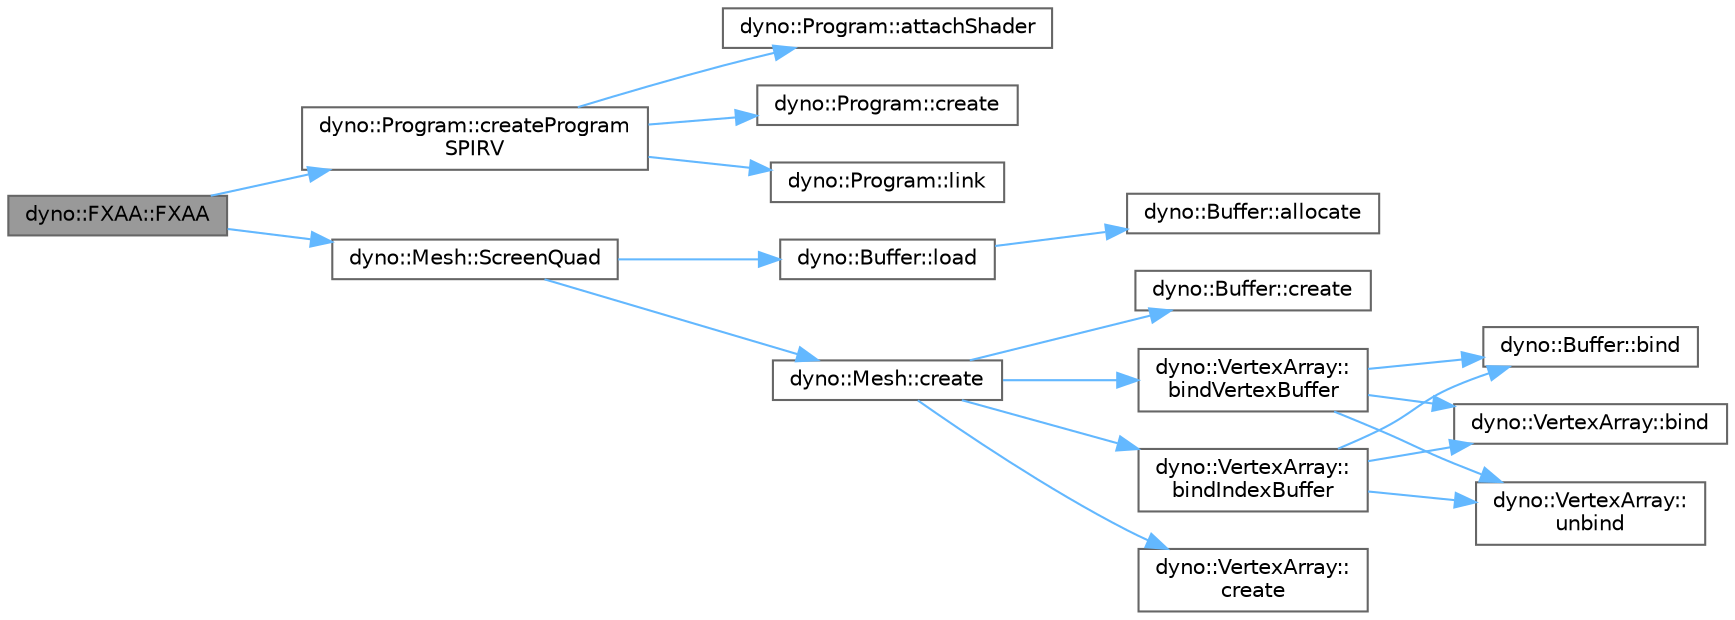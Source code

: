 digraph "dyno::FXAA::FXAA"
{
 // LATEX_PDF_SIZE
  bgcolor="transparent";
  edge [fontname=Helvetica,fontsize=10,labelfontname=Helvetica,labelfontsize=10];
  node [fontname=Helvetica,fontsize=10,shape=box,height=0.2,width=0.4];
  rankdir="LR";
  Node1 [id="Node000001",label="dyno::FXAA::FXAA",height=0.2,width=0.4,color="gray40", fillcolor="grey60", style="filled", fontcolor="black",tooltip=" "];
  Node1 -> Node2 [id="edge1_Node000001_Node000002",color="steelblue1",style="solid",tooltip=" "];
  Node2 [id="Node000002",label="dyno::Program::createProgram\lSPIRV",height=0.2,width=0.4,color="grey40", fillcolor="white", style="filled",URL="$classdyno_1_1_program.html#a1e85d6879c748bd42e78757cc7532528",tooltip=" "];
  Node2 -> Node3 [id="edge2_Node000002_Node000003",color="steelblue1",style="solid",tooltip=" "];
  Node3 [id="Node000003",label="dyno::Program::attachShader",height=0.2,width=0.4,color="grey40", fillcolor="white", style="filled",URL="$classdyno_1_1_program.html#afa2c4a16d6acc9ff7e7962a678c7ab4a",tooltip=" "];
  Node2 -> Node4 [id="edge3_Node000002_Node000004",color="steelblue1",style="solid",tooltip=" "];
  Node4 [id="Node000004",label="dyno::Program::create",height=0.2,width=0.4,color="grey40", fillcolor="white", style="filled",URL="$classdyno_1_1_program.html#a38efacc9b670969f37cd56a8623b038f",tooltip=" "];
  Node2 -> Node5 [id="edge4_Node000002_Node000005",color="steelblue1",style="solid",tooltip=" "];
  Node5 [id="Node000005",label="dyno::Program::link",height=0.2,width=0.4,color="grey40", fillcolor="white", style="filled",URL="$classdyno_1_1_program.html#ad075fb3f79a25a3092dfcab0020081fd",tooltip=" "];
  Node1 -> Node6 [id="edge5_Node000001_Node000006",color="steelblue1",style="solid",tooltip=" "];
  Node6 [id="Node000006",label="dyno::Mesh::ScreenQuad",height=0.2,width=0.4,color="grey40", fillcolor="white", style="filled",URL="$classdyno_1_1_mesh.html#ad276129b4f6fdd5fa5f3b99f3b095c5f",tooltip=" "];
  Node6 -> Node7 [id="edge6_Node000006_Node000007",color="steelblue1",style="solid",tooltip=" "];
  Node7 [id="Node000007",label="dyno::Mesh::create",height=0.2,width=0.4,color="grey40", fillcolor="white", style="filled",URL="$classdyno_1_1_mesh.html#a2ff01fa6255130fbe81fe0d72daaddee",tooltip=" "];
  Node7 -> Node8 [id="edge7_Node000007_Node000008",color="steelblue1",style="solid",tooltip=" "];
  Node8 [id="Node000008",label="dyno::VertexArray::\lbindIndexBuffer",height=0.2,width=0.4,color="grey40", fillcolor="white", style="filled",URL="$classdyno_1_1_vertex_array.html#a16b38c29033fd511e6dcd47931971947",tooltip=" "];
  Node8 -> Node9 [id="edge8_Node000008_Node000009",color="steelblue1",style="solid",tooltip=" "];
  Node9 [id="Node000009",label="dyno::Buffer::bind",height=0.2,width=0.4,color="grey40", fillcolor="white", style="filled",URL="$classdyno_1_1_buffer.html#a1b720b861d5313330ba569f324faeaf2",tooltip=" "];
  Node8 -> Node10 [id="edge9_Node000008_Node000010",color="steelblue1",style="solid",tooltip=" "];
  Node10 [id="Node000010",label="dyno::VertexArray::bind",height=0.2,width=0.4,color="grey40", fillcolor="white", style="filled",URL="$classdyno_1_1_vertex_array.html#a7bf87d6e04ba0fd394a1b7f652ef6f93",tooltip=" "];
  Node8 -> Node11 [id="edge10_Node000008_Node000011",color="steelblue1",style="solid",tooltip=" "];
  Node11 [id="Node000011",label="dyno::VertexArray::\lunbind",height=0.2,width=0.4,color="grey40", fillcolor="white", style="filled",URL="$classdyno_1_1_vertex_array.html#a1229a2c233851d00fd63518648418d14",tooltip=" "];
  Node7 -> Node12 [id="edge11_Node000007_Node000012",color="steelblue1",style="solid",tooltip=" "];
  Node12 [id="Node000012",label="dyno::VertexArray::\lbindVertexBuffer",height=0.2,width=0.4,color="grey40", fillcolor="white", style="filled",URL="$classdyno_1_1_vertex_array.html#a842c4c3b301a3e2904b832cbfbd448f6",tooltip=" "];
  Node12 -> Node9 [id="edge12_Node000012_Node000009",color="steelblue1",style="solid",tooltip=" "];
  Node12 -> Node10 [id="edge13_Node000012_Node000010",color="steelblue1",style="solid",tooltip=" "];
  Node12 -> Node11 [id="edge14_Node000012_Node000011",color="steelblue1",style="solid",tooltip=" "];
  Node7 -> Node13 [id="edge15_Node000007_Node000013",color="steelblue1",style="solid",tooltip=" "];
  Node13 [id="Node000013",label="dyno::VertexArray::\lcreate",height=0.2,width=0.4,color="grey40", fillcolor="white", style="filled",URL="$classdyno_1_1_vertex_array.html#a91b26a12de9d70a5dc5cd2b87682c71c",tooltip=" "];
  Node7 -> Node14 [id="edge16_Node000007_Node000014",color="steelblue1",style="solid",tooltip=" "];
  Node14 [id="Node000014",label="dyno::Buffer::create",height=0.2,width=0.4,color="grey40", fillcolor="white", style="filled",URL="$classdyno_1_1_buffer.html#a692488d27fe3f6aee97033cd23c2f015",tooltip=" "];
  Node6 -> Node15 [id="edge17_Node000006_Node000015",color="steelblue1",style="solid",tooltip=" "];
  Node15 [id="Node000015",label="dyno::Buffer::load",height=0.2,width=0.4,color="grey40", fillcolor="white", style="filled",URL="$classdyno_1_1_buffer.html#aaa691458ca8164ace810c992932672ea",tooltip=" "];
  Node15 -> Node16 [id="edge18_Node000015_Node000016",color="steelblue1",style="solid",tooltip=" "];
  Node16 [id="Node000016",label="dyno::Buffer::allocate",height=0.2,width=0.4,color="grey40", fillcolor="white", style="filled",URL="$classdyno_1_1_buffer.html#a80dbbb78e986d2c50c7e98c9b8d44094",tooltip=" "];
}
